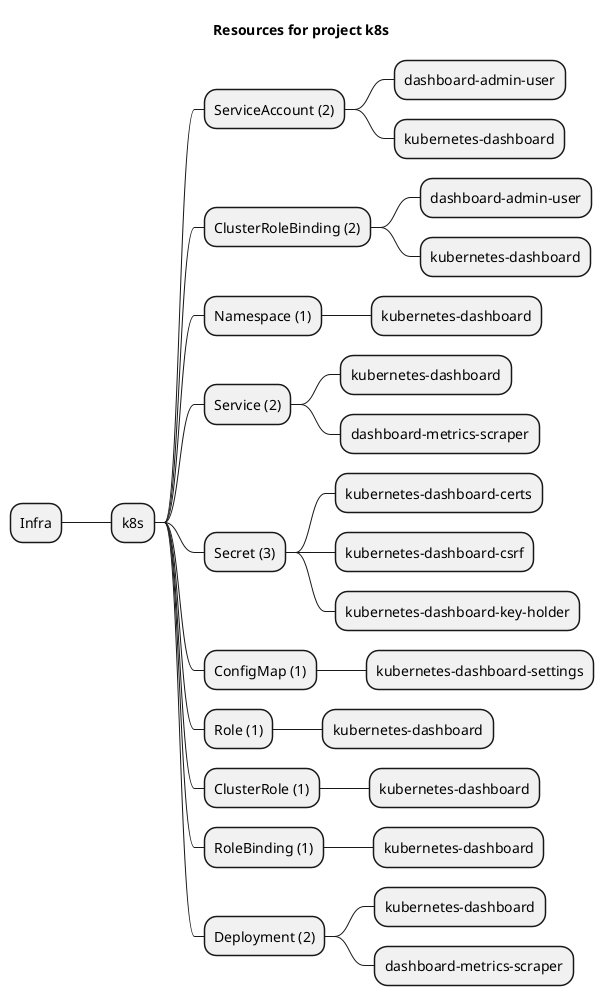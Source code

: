 @startmindmap
title Resources for project k8s
skinparam monochrome true
+ Infra
++ k8s
+++ ServiceAccount (2)
++++ dashboard-admin-user
++++ kubernetes-dashboard
+++ ClusterRoleBinding (2)
++++ dashboard-admin-user
++++ kubernetes-dashboard
+++ Namespace (1)
++++ kubernetes-dashboard
+++ Service (2)
++++ kubernetes-dashboard
++++ dashboard-metrics-scraper
+++ Secret (3)
++++ kubernetes-dashboard-certs
++++ kubernetes-dashboard-csrf
++++ kubernetes-dashboard-key-holder
+++ ConfigMap (1)
++++ kubernetes-dashboard-settings
+++ Role (1)
++++ kubernetes-dashboard
+++ ClusterRole (1)
++++ kubernetes-dashboard
+++ RoleBinding (1)
++++ kubernetes-dashboard
+++ Deployment (2)
++++ kubernetes-dashboard
++++ dashboard-metrics-scraper
@endmindmap